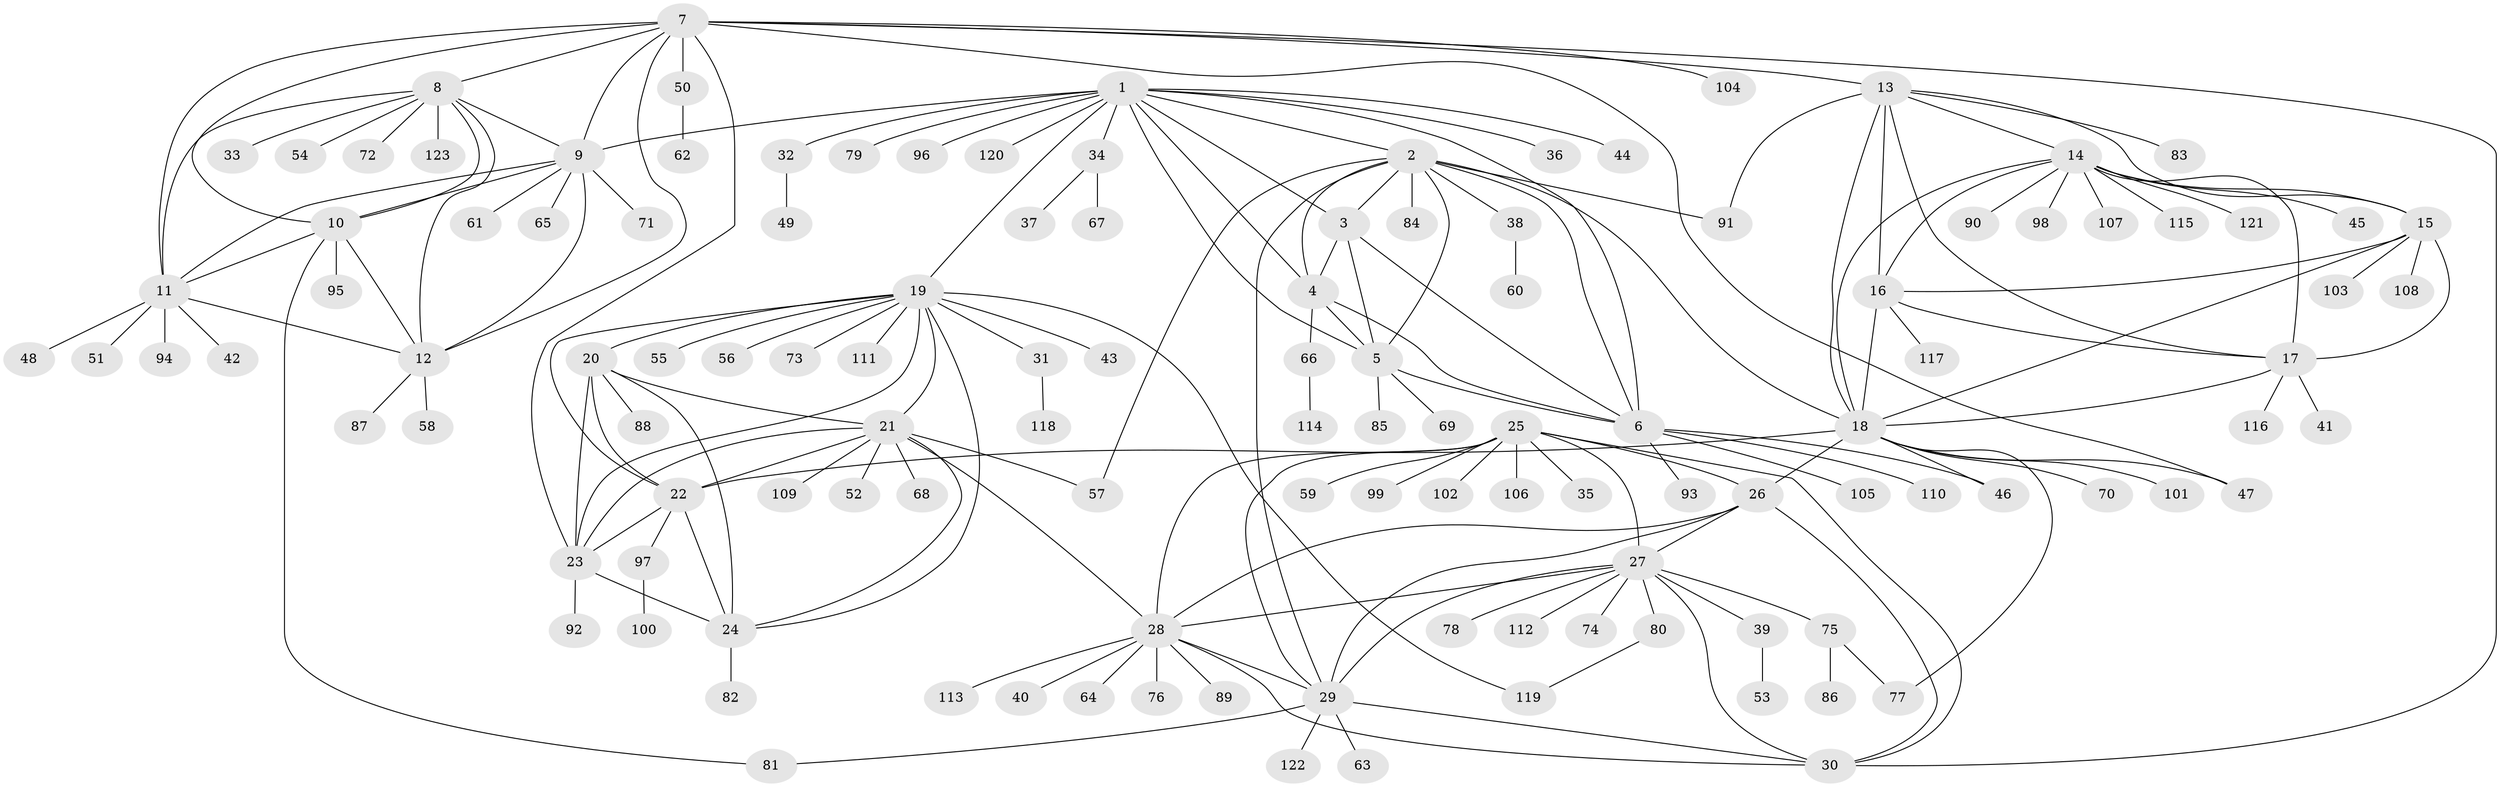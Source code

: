 // coarse degree distribution, {12: 0.03225806451612903, 9: 0.016129032258064516, 6: 0.1935483870967742, 5: 0.06451612903225806, 4: 0.03225806451612903, 10: 0.03225806451612903, 8: 0.03225806451612903, 7: 0.04838709677419355, 1: 0.43548387096774194, 2: 0.0967741935483871, 3: 0.016129032258064516}
// Generated by graph-tools (version 1.1) at 2025/52/03/04/25 22:52:15]
// undirected, 123 vertices, 185 edges
graph export_dot {
  node [color=gray90,style=filled];
  1;
  2;
  3;
  4;
  5;
  6;
  7;
  8;
  9;
  10;
  11;
  12;
  13;
  14;
  15;
  16;
  17;
  18;
  19;
  20;
  21;
  22;
  23;
  24;
  25;
  26;
  27;
  28;
  29;
  30;
  31;
  32;
  33;
  34;
  35;
  36;
  37;
  38;
  39;
  40;
  41;
  42;
  43;
  44;
  45;
  46;
  47;
  48;
  49;
  50;
  51;
  52;
  53;
  54;
  55;
  56;
  57;
  58;
  59;
  60;
  61;
  62;
  63;
  64;
  65;
  66;
  67;
  68;
  69;
  70;
  71;
  72;
  73;
  74;
  75;
  76;
  77;
  78;
  79;
  80;
  81;
  82;
  83;
  84;
  85;
  86;
  87;
  88;
  89;
  90;
  91;
  92;
  93;
  94;
  95;
  96;
  97;
  98;
  99;
  100;
  101;
  102;
  103;
  104;
  105;
  106;
  107;
  108;
  109;
  110;
  111;
  112;
  113;
  114;
  115;
  116;
  117;
  118;
  119;
  120;
  121;
  122;
  123;
  1 -- 2;
  1 -- 3;
  1 -- 4;
  1 -- 5;
  1 -- 6;
  1 -- 9;
  1 -- 19;
  1 -- 32;
  1 -- 34;
  1 -- 36;
  1 -- 44;
  1 -- 79;
  1 -- 96;
  1 -- 120;
  2 -- 3;
  2 -- 4;
  2 -- 5;
  2 -- 6;
  2 -- 18;
  2 -- 29;
  2 -- 38;
  2 -- 57;
  2 -- 84;
  2 -- 91;
  3 -- 4;
  3 -- 5;
  3 -- 6;
  4 -- 5;
  4 -- 6;
  4 -- 66;
  5 -- 6;
  5 -- 69;
  5 -- 85;
  6 -- 46;
  6 -- 93;
  6 -- 105;
  6 -- 110;
  7 -- 8;
  7 -- 9;
  7 -- 10;
  7 -- 11;
  7 -- 12;
  7 -- 13;
  7 -- 23;
  7 -- 30;
  7 -- 47;
  7 -- 50;
  7 -- 104;
  8 -- 9;
  8 -- 10;
  8 -- 11;
  8 -- 12;
  8 -- 33;
  8 -- 54;
  8 -- 72;
  8 -- 123;
  9 -- 10;
  9 -- 11;
  9 -- 12;
  9 -- 61;
  9 -- 65;
  9 -- 71;
  10 -- 11;
  10 -- 12;
  10 -- 81;
  10 -- 95;
  11 -- 12;
  11 -- 42;
  11 -- 48;
  11 -- 51;
  11 -- 94;
  12 -- 58;
  12 -- 87;
  13 -- 14;
  13 -- 15;
  13 -- 16;
  13 -- 17;
  13 -- 18;
  13 -- 83;
  13 -- 91;
  14 -- 15;
  14 -- 16;
  14 -- 17;
  14 -- 18;
  14 -- 45;
  14 -- 90;
  14 -- 98;
  14 -- 107;
  14 -- 115;
  14 -- 121;
  15 -- 16;
  15 -- 17;
  15 -- 18;
  15 -- 103;
  15 -- 108;
  16 -- 17;
  16 -- 18;
  16 -- 117;
  17 -- 18;
  17 -- 41;
  17 -- 116;
  18 -- 22;
  18 -- 26;
  18 -- 46;
  18 -- 47;
  18 -- 70;
  18 -- 77;
  18 -- 101;
  19 -- 20;
  19 -- 21;
  19 -- 22;
  19 -- 23;
  19 -- 24;
  19 -- 31;
  19 -- 43;
  19 -- 55;
  19 -- 56;
  19 -- 73;
  19 -- 111;
  19 -- 119;
  20 -- 21;
  20 -- 22;
  20 -- 23;
  20 -- 24;
  20 -- 88;
  21 -- 22;
  21 -- 23;
  21 -- 24;
  21 -- 28;
  21 -- 52;
  21 -- 57;
  21 -- 68;
  21 -- 109;
  22 -- 23;
  22 -- 24;
  22 -- 97;
  23 -- 24;
  23 -- 92;
  24 -- 82;
  25 -- 26;
  25 -- 27;
  25 -- 28;
  25 -- 29;
  25 -- 30;
  25 -- 35;
  25 -- 59;
  25 -- 99;
  25 -- 102;
  25 -- 106;
  26 -- 27;
  26 -- 28;
  26 -- 29;
  26 -- 30;
  27 -- 28;
  27 -- 29;
  27 -- 30;
  27 -- 39;
  27 -- 74;
  27 -- 75;
  27 -- 78;
  27 -- 80;
  27 -- 112;
  28 -- 29;
  28 -- 30;
  28 -- 40;
  28 -- 64;
  28 -- 76;
  28 -- 89;
  28 -- 113;
  29 -- 30;
  29 -- 63;
  29 -- 81;
  29 -- 122;
  31 -- 118;
  32 -- 49;
  34 -- 37;
  34 -- 67;
  38 -- 60;
  39 -- 53;
  50 -- 62;
  66 -- 114;
  75 -- 77;
  75 -- 86;
  80 -- 119;
  97 -- 100;
}

